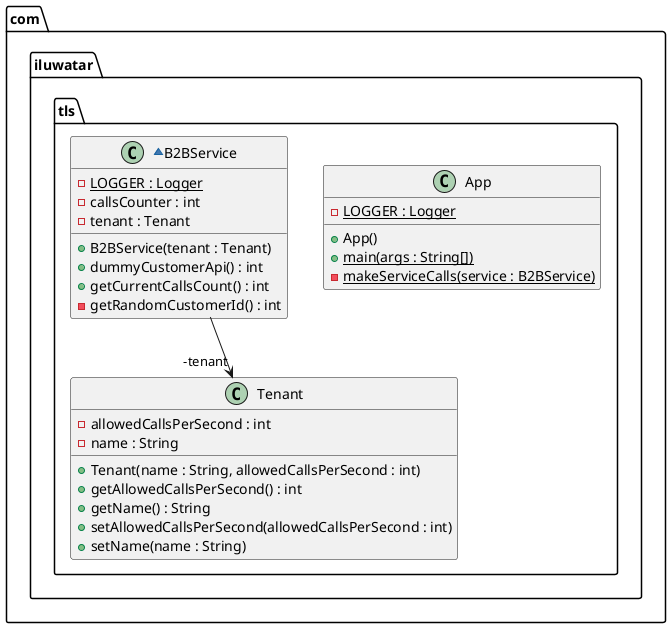 @startuml
package com.iluwatar.tls {
  class App {
    - LOGGER : Logger {static}
    + App()
    + main(args : String[]) {static}
    - makeServiceCalls(service : B2BService) {static}
  }
  ~class B2BService {
    - LOGGER : Logger {static}
    - callsCounter : int
    - tenant : Tenant
    + B2BService(tenant : Tenant)
    + dummyCustomerApi() : int
    + getCurrentCallsCount() : int
    - getRandomCustomerId() : int
  }
  class Tenant {
    - allowedCallsPerSecond : int
    - name : String
    + Tenant(name : String, allowedCallsPerSecond : int)
    + getAllowedCallsPerSecond() : int
    + getName() : String
    + setAllowedCallsPerSecond(allowedCallsPerSecond : int)
    + setName(name : String)
  }
}
B2BService -->  "-tenant" Tenant
@enduml